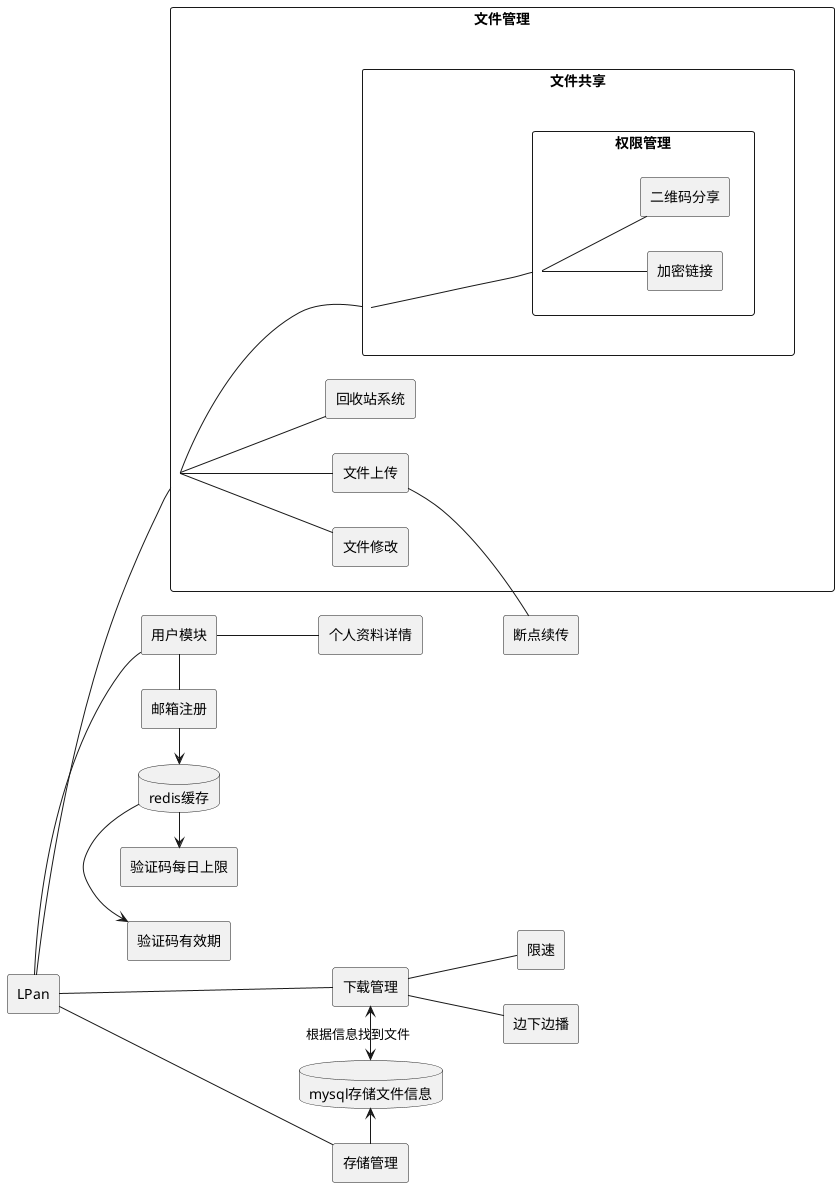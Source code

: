 @startuml
left to right direction
skinparam packageStyle rectangle

rectangle  LPan


rectangle 用户模块{
    LPan -- 用户模块
}
rectangle 邮箱注册{
    用户模块 - 邮箱注册
}
database redis[
    redis缓存
]
redis ->验证码有效期
redis ->验证码每日上限
邮箱注册 -> redis
rectangle 验证码有效期{
}
rectangle 验证码每日上限{
}
rectangle 个人资料详情{
    用户模块  -- 个人资料详情
}




rectangle 存储管理{
    LPan -- 存储管理
}
database mysql[
mysql存储文件信息
]
mysql <- 存储管理

下载管理<->mysql:根据信息找到文件



rectangle 文件管理{
    LPan -- 文件管理
}
rectangle 文件管理{
   文件管理--文件共享
   文件管理--文件修改
   文件管理--文件上传
   文件管理--回收站系统
}
rectangle 文件修改{
}
rectangle 文件上传{
}
rectangle 回收站系统{
}
rectangle 文件共享{
    文件共享 -- 权限管理
}
rectangle 权限管理 {
    权限管理--加密链接
    权限管理--二维码分享
}
rectangle 加密链接{
}
rectangle 二维码分享{
}



rectangle 下载管理{
    LPan---下载管理
}
rectangle 限速{
   下载管理--限速
}
rectangle 边下边播{
   下载管理--边下边播
}
rectangle 断点续传{
    文件上传--断点续传
}

@enduml